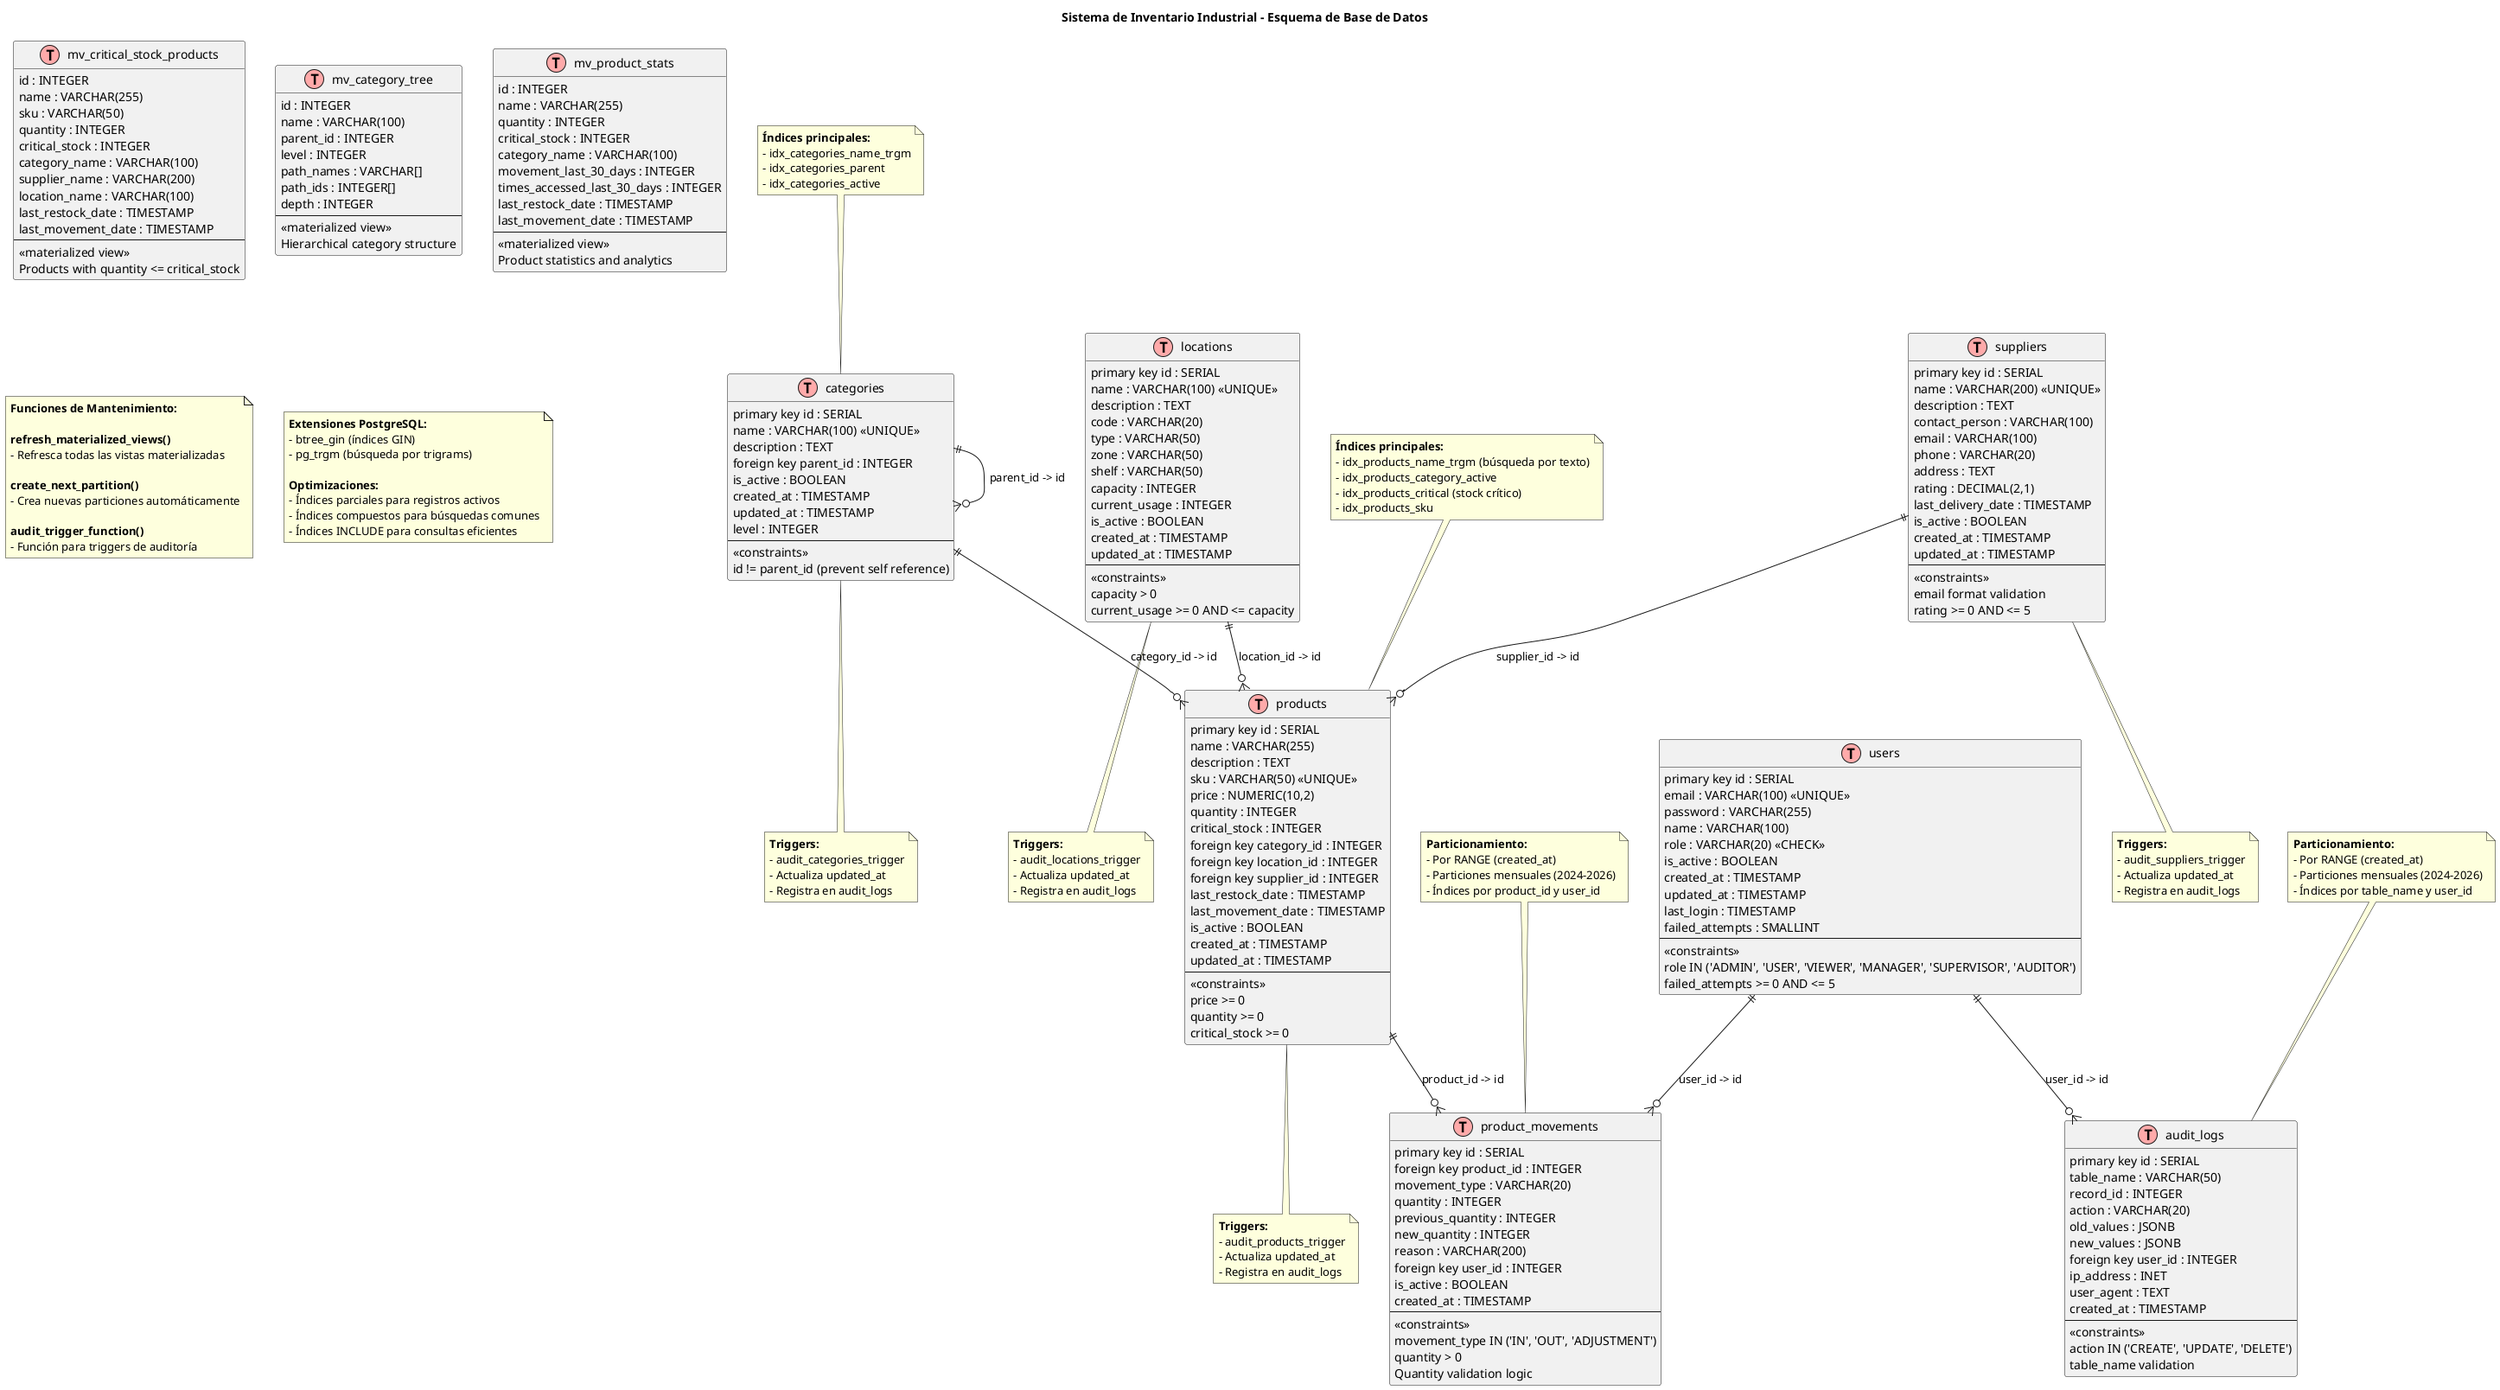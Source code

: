 @startuml Industrial Inventory Database Schema

!define TABLE(name,desc) class name as "desc" << (T,#FFAAAA) >>
!define PK primary key
!define FK foreign key
!define INDEX index
!define TRIGGER trigger

title Sistema de Inventario Industrial - Esquema de Base de Datos

' =====================================================
' ENTIDADES PRINCIPALES
' =====================================================

TABLE(users, "users") {
  PK id : SERIAL
  email : VARCHAR(100) <<UNIQUE>>
  password : VARCHAR(255)
  name : VARCHAR(100)
  role : VARCHAR(20) <<CHECK>>
  is_active : BOOLEAN
  created_at : TIMESTAMP
  updated_at : TIMESTAMP
  last_login : TIMESTAMP
  failed_attempts : SMALLINT
  --
  <<constraints>>
  role IN ('ADMIN', 'USER', 'VIEWER', 'MANAGER', 'SUPERVISOR', 'AUDITOR')
  failed_attempts >= 0 AND <= 5
}

TABLE(categories, "categories") {
  PK id : SERIAL
  name : VARCHAR(100) <<UNIQUE>>
  description : TEXT
  FK parent_id : INTEGER
  is_active : BOOLEAN
  created_at : TIMESTAMP
  updated_at : TIMESTAMP
  level : INTEGER
  --
  <<constraints>>
  id != parent_id (prevent self reference)
}

TABLE(locations, "locations") {
  PK id : SERIAL
  name : VARCHAR(100) <<UNIQUE>>
  description : TEXT
  code : VARCHAR(20)
  type : VARCHAR(50)
  zone : VARCHAR(50)
  shelf : VARCHAR(50)
  capacity : INTEGER
  current_usage : INTEGER
  is_active : BOOLEAN
  created_at : TIMESTAMP
  updated_at : TIMESTAMP
  --
  <<constraints>>
  capacity > 0
  current_usage >= 0 AND <= capacity
}

TABLE(suppliers, "suppliers") {
  PK id : SERIAL
  name : VARCHAR(200) <<UNIQUE>>
  description : TEXT
  contact_person : VARCHAR(100)
  email : VARCHAR(100)
  phone : VARCHAR(20)
  address : TEXT
  rating : DECIMAL(2,1)
  last_delivery_date : TIMESTAMP
  is_active : BOOLEAN
  created_at : TIMESTAMP
  updated_at : TIMESTAMP
  --
  <<constraints>>
  email format validation
  rating >= 0 AND <= 5
}

TABLE(products, "products") {
  PK id : SERIAL
  name : VARCHAR(255)
  description : TEXT
  sku : VARCHAR(50) <<UNIQUE>>
  price : NUMERIC(10,2)
  quantity : INTEGER
  critical_stock : INTEGER
  FK category_id : INTEGER
  FK location_id : INTEGER
  FK supplier_id : INTEGER
  last_restock_date : TIMESTAMP
  last_movement_date : TIMESTAMP
  is_active : BOOLEAN
  created_at : TIMESTAMP
  updated_at : TIMESTAMP
  --
  <<constraints>>
  price >= 0
  quantity >= 0
  critical_stock >= 0
}

TABLE(product_movements, "product_movements") {
  PK id : SERIAL
  FK product_id : INTEGER
  movement_type : VARCHAR(20)
  quantity : INTEGER
  previous_quantity : INTEGER
  new_quantity : INTEGER
  reason : VARCHAR(200)
  FK user_id : INTEGER
  is_active : BOOLEAN
  created_at : TIMESTAMP
  --
  <<constraints>>
  movement_type IN ('IN', 'OUT', 'ADJUSTMENT')
  quantity > 0
  Quantity validation logic
}

TABLE(audit_logs, "audit_logs") {
  PK id : SERIAL
  table_name : VARCHAR(50)
  record_id : INTEGER
  action : VARCHAR(20)
  old_values : JSONB
  new_values : JSONB
  FK user_id : INTEGER
  ip_address : INET
  user_agent : TEXT
  created_at : TIMESTAMP
  --
  <<constraints>>
  action IN ('CREATE', 'UPDATE', 'DELETE')
  table_name validation
}

' =====================================================
' VISTAS MATERIALIZADAS
' =====================================================

TABLE(mv_critical_stock_products, "mv_critical_stock_products") {
  id : INTEGER
  name : VARCHAR(255)
  sku : VARCHAR(50)
  quantity : INTEGER
  critical_stock : INTEGER
  category_name : VARCHAR(100)
  supplier_name : VARCHAR(200)
  location_name : VARCHAR(100)
  last_restock_date : TIMESTAMP
  last_movement_date : TIMESTAMP
  --
  <<materialized view>>
  Products with quantity <= critical_stock
}

TABLE(mv_category_tree, "mv_category_tree") {
  id : INTEGER
  name : VARCHAR(100)
  parent_id : INTEGER
  level : INTEGER
  path_names : VARCHAR[]
  path_ids : INTEGER[]
  depth : INTEGER
  --
  <<materialized view>>
  Hierarchical category structure
}

TABLE(mv_product_stats, "mv_product_stats") {
  id : INTEGER
  name : VARCHAR(255)
  quantity : INTEGER
  critical_stock : INTEGER
  category_name : VARCHAR(100)
  movement_last_30_days : INTEGER
  times_accessed_last_30_days : INTEGER
  last_restock_date : TIMESTAMP
  last_movement_date : TIMESTAMP
  --
  <<materialized view>>
  Product statistics and analytics
}

' =====================================================
' RELACIONES
' =====================================================

' Auto-relación en categories (jerarquía)
categories ||--o{ categories : "parent_id -> id"

' Relaciones principales
users ||--o{ product_movements : "user_id -> id"
users ||--o{ audit_logs : "user_id -> id"

categories ||--o{ products : "category_id -> id"
locations ||--o{ products : "location_id -> id"
suppliers ||--o{ products : "supplier_id -> id"

products ||--o{ product_movements : "product_id -> id"

' =====================================================
' ÍNDICES PRINCIPALES
' =====================================================

note top of products
  **Índices principales:**
  - idx_products_name_trgm (búsqueda por texto)
  - idx_products_category_active
  - idx_products_critical (stock crítico)
  - idx_products_sku
end note

note top of categories
  **Índices principales:**
  - idx_categories_name_trgm
  - idx_categories_parent
  - idx_categories_active
end note

note top of product_movements
  **Particionamiento:**
  - Por RANGE (created_at)
  - Particiones mensuales (2024-2026)
  - Índices por product_id y user_id
end note

note top of audit_logs
  **Particionamiento:**
  - Por RANGE (created_at)
  - Particiones mensuales (2024-2026)
  - Índices por table_name y user_id
end note

' =====================================================
' TRIGGERS Y FUNCIONES
' =====================================================

note bottom of products
  **Triggers:**
  - audit_products_trigger
  - Actualiza updated_at
  - Registra en audit_logs
end note

note bottom of categories
  **Triggers:**
  - audit_categories_trigger
  - Actualiza updated_at
  - Registra en audit_logs
end note

note bottom of locations
  **Triggers:**
  - audit_locations_trigger
  - Actualiza updated_at
  - Registra en audit_logs
end note

note bottom of suppliers
  **Triggers:**
  - audit_suppliers_trigger
  - Actualiza updated_at
  - Registra en audit_logs
end note

' =====================================================
' FUNCIONES DE MANTENIMIENTO
' =====================================================

note as N1
  **Funciones de Mantenimiento:**
  
  **refresh_materialized_views()**
  - Refresca todas las vistas materializadas
  
  **create_next_partition()**
  - Crea nuevas particiones automáticamente
  
  **audit_trigger_function()**
  - Función para triggers de auditoría
end note

' =====================================================
' EXTENSIONES Y CONFIGURACIÓN
' =====================================================

note as N2
  **Extensiones PostgreSQL:**
  - btree_gin (índices GIN)
  - pg_trgm (búsqueda por trigrams)
  
  **Optimizaciones:**
  - Índices parciales para registros activos
  - Índices compuestos para búsquedas comunes
  - Índices INCLUDE para consultas eficientes
end note

@enduml 